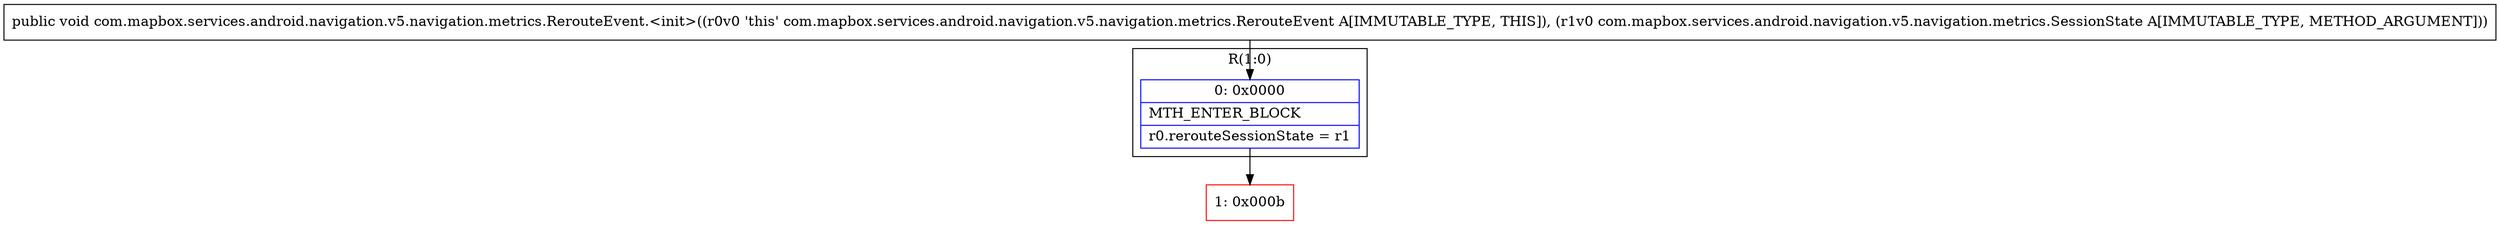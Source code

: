 digraph "CFG forcom.mapbox.services.android.navigation.v5.navigation.metrics.RerouteEvent.\<init\>(Lcom\/mapbox\/services\/android\/navigation\/v5\/navigation\/metrics\/SessionState;)V" {
subgraph cluster_Region_256751145 {
label = "R(1:0)";
node [shape=record,color=blue];
Node_0 [shape=record,label="{0\:\ 0x0000|MTH_ENTER_BLOCK\l|r0.rerouteSessionState = r1\l}"];
}
Node_1 [shape=record,color=red,label="{1\:\ 0x000b}"];
MethodNode[shape=record,label="{public void com.mapbox.services.android.navigation.v5.navigation.metrics.RerouteEvent.\<init\>((r0v0 'this' com.mapbox.services.android.navigation.v5.navigation.metrics.RerouteEvent A[IMMUTABLE_TYPE, THIS]), (r1v0 com.mapbox.services.android.navigation.v5.navigation.metrics.SessionState A[IMMUTABLE_TYPE, METHOD_ARGUMENT])) }"];
MethodNode -> Node_0;
Node_0 -> Node_1;
}


